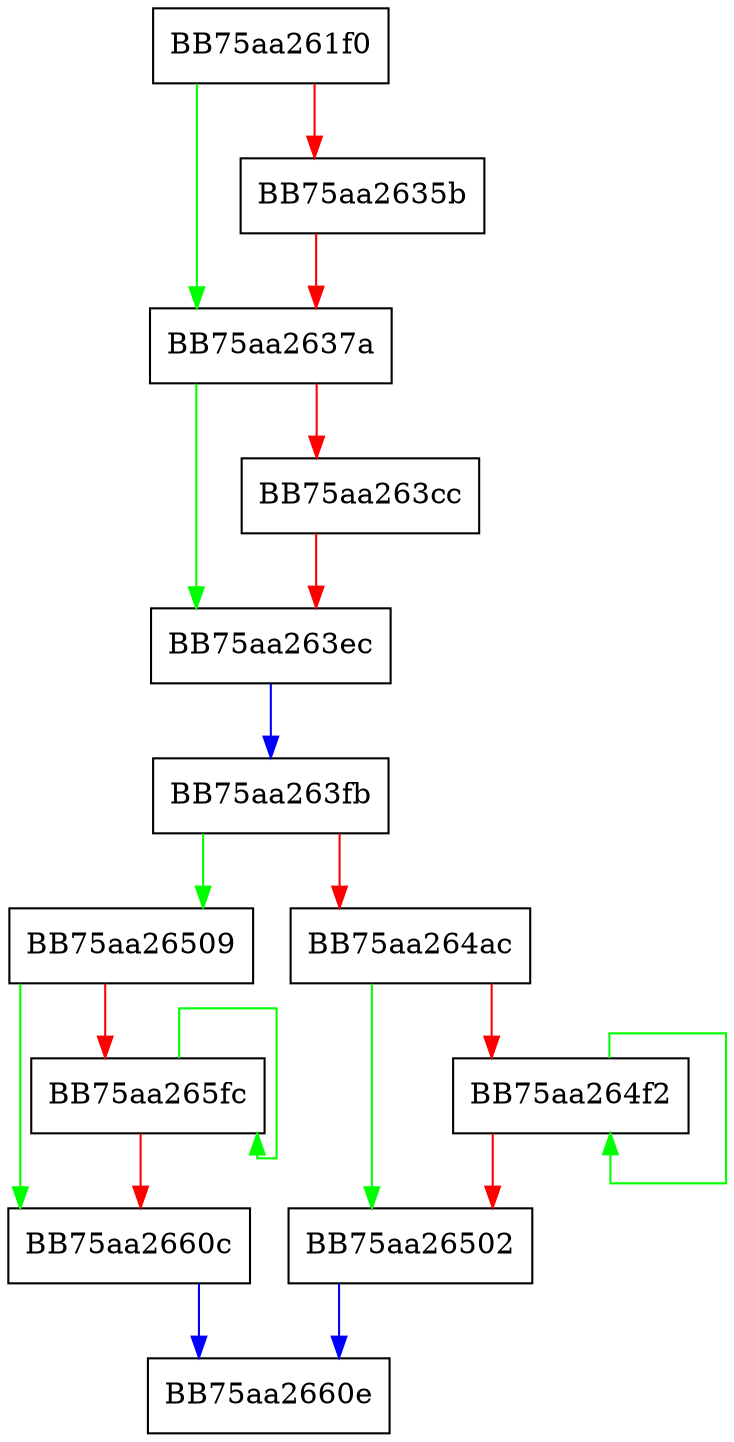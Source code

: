 digraph trojan_init_module {
  node [shape="box"];
  graph [splines=ortho];
  BB75aa261f0 -> BB75aa2637a [color="green"];
  BB75aa261f0 -> BB75aa2635b [color="red"];
  BB75aa2635b -> BB75aa2637a [color="red"];
  BB75aa2637a -> BB75aa263ec [color="green"];
  BB75aa2637a -> BB75aa263cc [color="red"];
  BB75aa263cc -> BB75aa263ec [color="red"];
  BB75aa263ec -> BB75aa263fb [color="blue"];
  BB75aa263fb -> BB75aa26509 [color="green"];
  BB75aa263fb -> BB75aa264ac [color="red"];
  BB75aa264ac -> BB75aa26502 [color="green"];
  BB75aa264ac -> BB75aa264f2 [color="red"];
  BB75aa264f2 -> BB75aa264f2 [color="green"];
  BB75aa264f2 -> BB75aa26502 [color="red"];
  BB75aa26502 -> BB75aa2660e [color="blue"];
  BB75aa26509 -> BB75aa2660c [color="green"];
  BB75aa26509 -> BB75aa265fc [color="red"];
  BB75aa265fc -> BB75aa265fc [color="green"];
  BB75aa265fc -> BB75aa2660c [color="red"];
  BB75aa2660c -> BB75aa2660e [color="blue"];
}